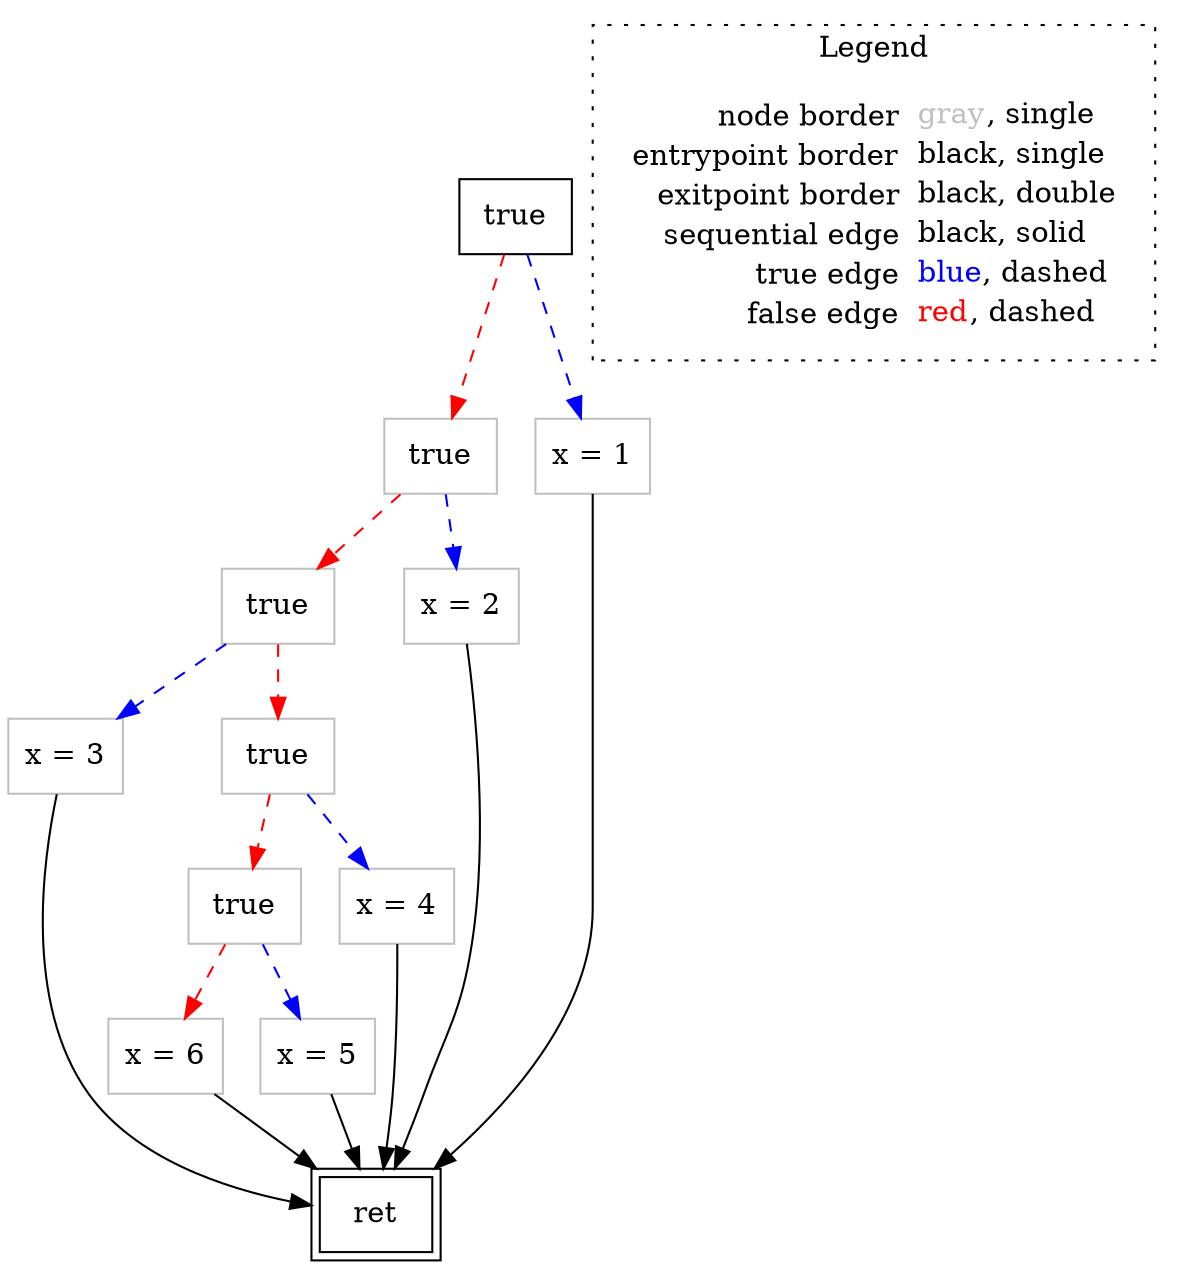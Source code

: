 digraph {
	"node0" [shape="rect",color="black",label=<true>];
	"node1" [shape="rect",color="gray",label=<x = 3>];
	"node2" [shape="rect",color="gray",label=<true>];
	"node3" [shape="rect",color="gray",label=<x = 6>];
	"node4" [shape="rect",color="gray",label=<true>];
	"node5" [shape="rect",color="black",peripheries="2",label=<ret>];
	"node6" [shape="rect",color="gray",label=<true>];
	"node7" [shape="rect",color="gray",label=<true>];
	"node8" [shape="rect",color="gray",label=<x = 5>];
	"node9" [shape="rect",color="gray",label=<x = 1>];
	"node10" [shape="rect",color="gray",label=<x = 2>];
	"node11" [shape="rect",color="gray",label=<x = 4>];
	"node1" -> "node5" [color="black"];
	"node2" -> "node10" [color="blue",style="dashed"];
	"node2" -> "node6" [color="red",style="dashed"];
	"node0" -> "node2" [color="red",style="dashed"];
	"node0" -> "node9" [color="blue",style="dashed"];
	"node3" -> "node5" [color="black"];
	"node4" -> "node11" [color="blue",style="dashed"];
	"node4" -> "node7" [color="red",style="dashed"];
	"node6" -> "node1" [color="blue",style="dashed"];
	"node6" -> "node4" [color="red",style="dashed"];
	"node7" -> "node8" [color="blue",style="dashed"];
	"node7" -> "node3" [color="red",style="dashed"];
	"node8" -> "node5" [color="black"];
	"node9" -> "node5" [color="black"];
	"node10" -> "node5" [color="black"];
	"node11" -> "node5" [color="black"];
subgraph cluster_legend {
	label="Legend";
	style=dotted;
	node [shape=plaintext];
	"legend" [label=<<table border="0" cellpadding="2" cellspacing="0" cellborder="0"><tr><td align="right">node border&nbsp;</td><td align="left"><font color="gray">gray</font>, single</td></tr><tr><td align="right">entrypoint border&nbsp;</td><td align="left"><font color="black">black</font>, single</td></tr><tr><td align="right">exitpoint border&nbsp;</td><td align="left"><font color="black">black</font>, double</td></tr><tr><td align="right">sequential edge&nbsp;</td><td align="left"><font color="black">black</font>, solid</td></tr><tr><td align="right">true edge&nbsp;</td><td align="left"><font color="blue">blue</font>, dashed</td></tr><tr><td align="right">false edge&nbsp;</td><td align="left"><font color="red">red</font>, dashed</td></tr></table>>];
}

}
